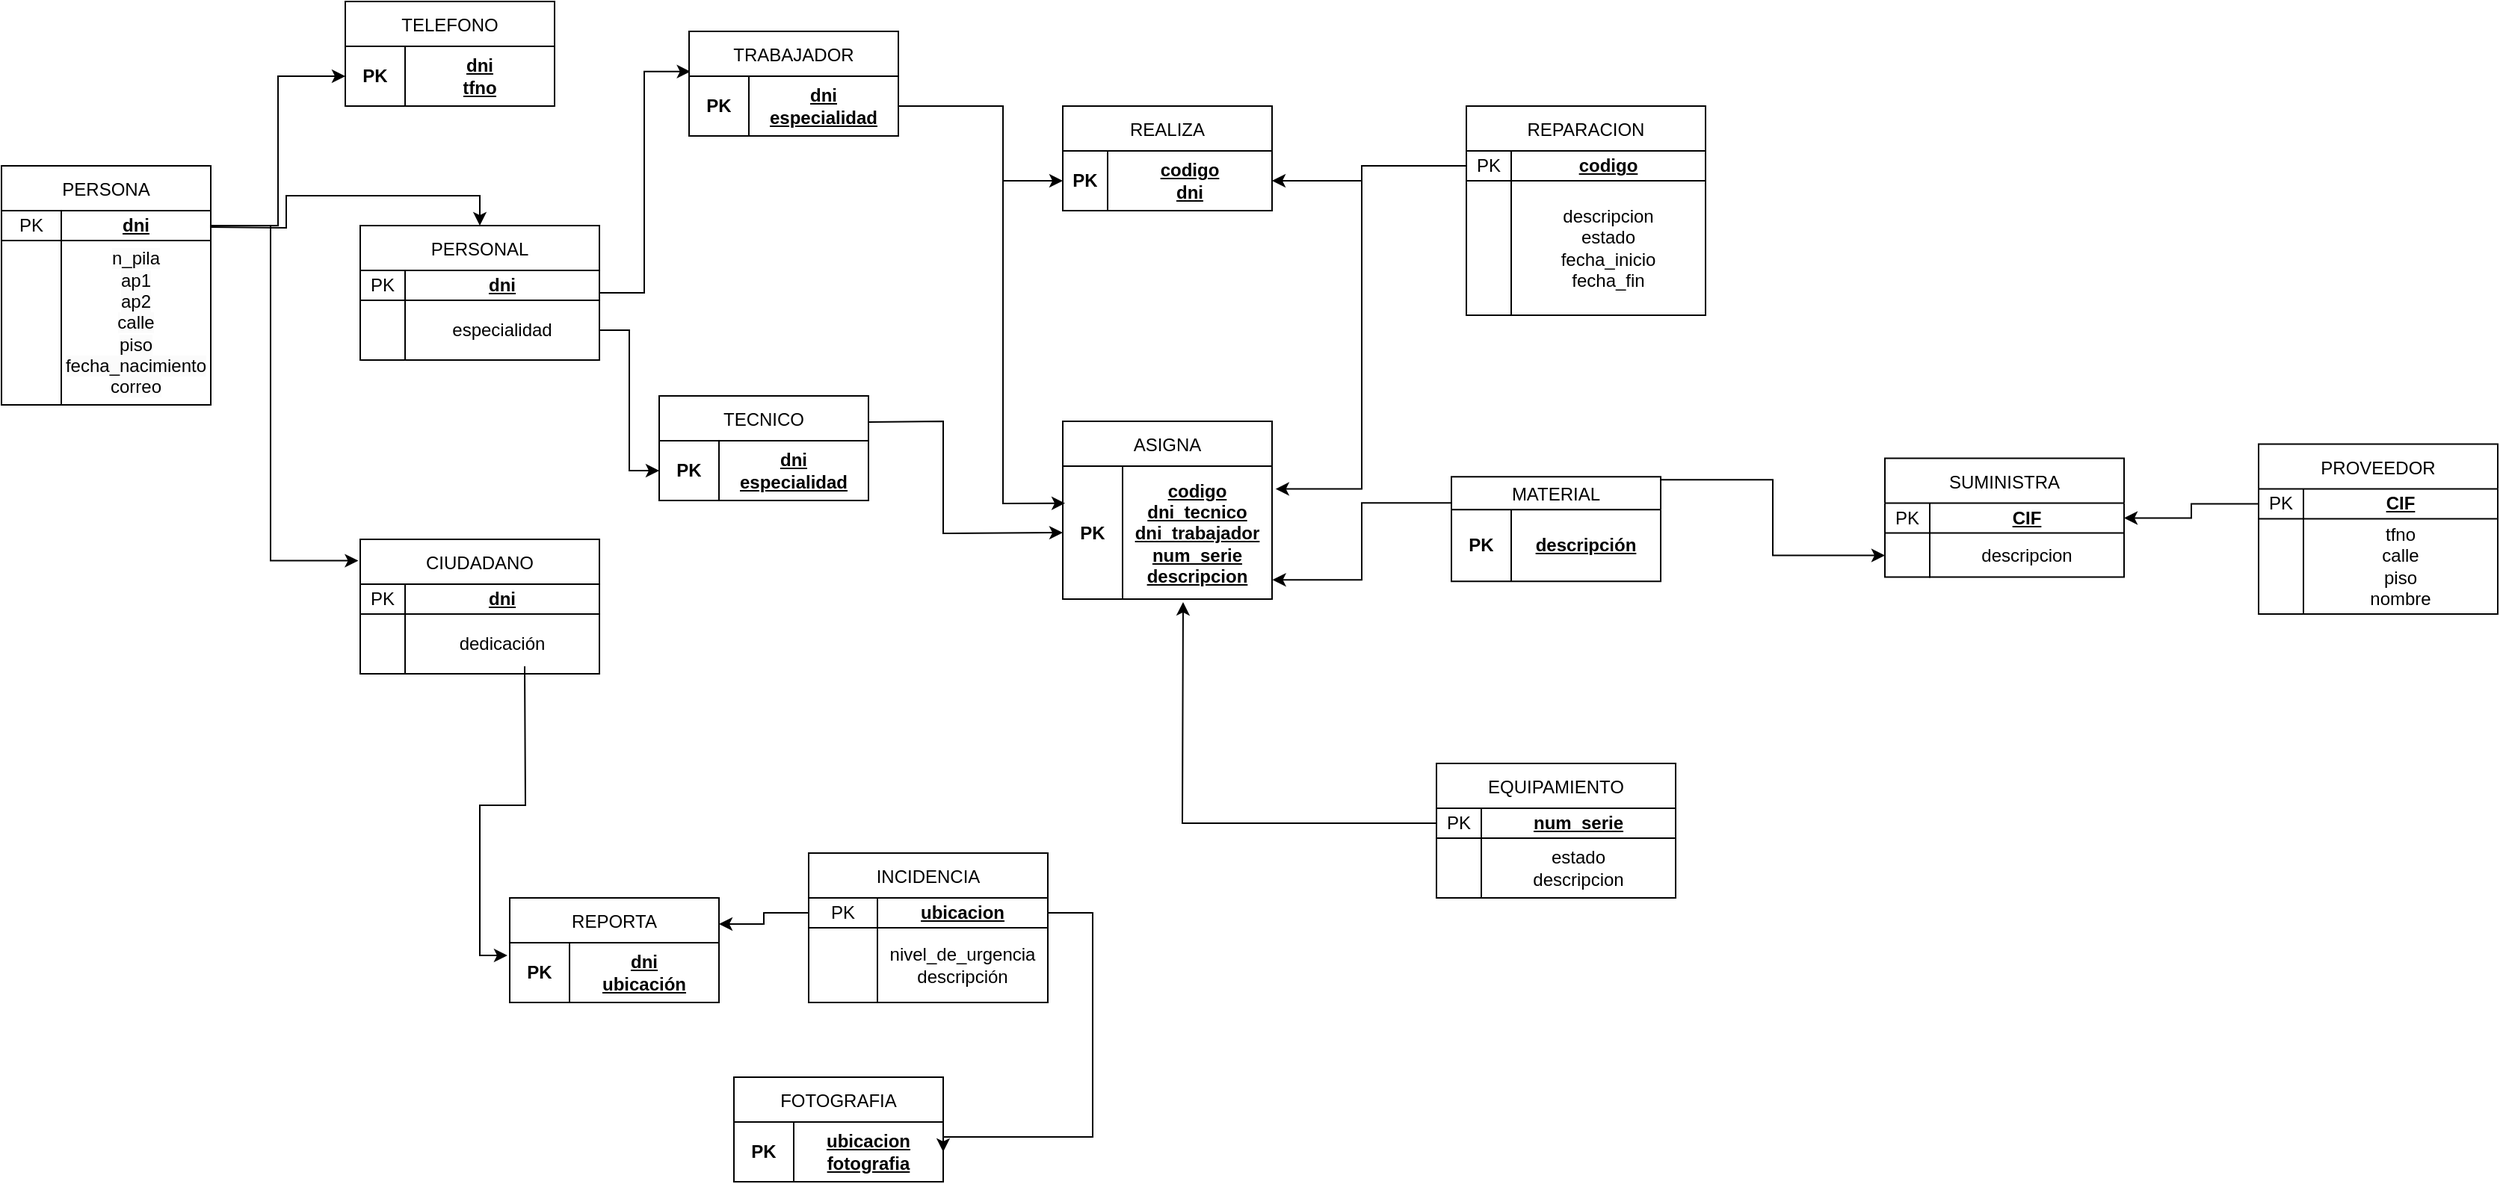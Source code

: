 <mxfile version="20.7.4" type="device"><diagram name="Page-1" id="b520641d-4fe3-3701-9064-5fc419738815"><mxGraphModel dx="1499" dy="701" grid="1" gridSize="10" guides="1" tooltips="1" connect="1" arrows="1" fold="1" page="1" pageScale="1" pageWidth="1100" pageHeight="850" background="none" math="0" shadow="0"><root><mxCell id="0"/><mxCell id="1" parent="0"/><mxCell id="hDxQeTzYJeS6BZHgj2Hp-27" value="PERSONA" style="shape=table;startSize=30;container=1;collapsible=0;childLayout=tableLayout;align=center;" parent="1" vertex="1"><mxGeometry x="170" y="120" width="140" height="160" as="geometry"/></mxCell><mxCell id="hDxQeTzYJeS6BZHgj2Hp-28" value="" style="shape=tableRow;horizontal=0;startSize=0;swimlaneHead=0;swimlaneBody=0;top=0;left=0;bottom=0;right=0;collapsible=0;dropTarget=0;fillColor=none;points=[[0,0.5],[1,0.5]];portConstraint=eastwest;align=right;" parent="hDxQeTzYJeS6BZHgj2Hp-27" vertex="1"><mxGeometry y="30" width="140" height="20" as="geometry"/></mxCell><mxCell id="hDxQeTzYJeS6BZHgj2Hp-30" value="PK" style="shape=partialRectangle;html=1;whiteSpace=wrap;connectable=0;overflow=hidden;fillColor=none;top=0;left=0;bottom=0;right=0;pointerEvents=1;align=center;" parent="hDxQeTzYJeS6BZHgj2Hp-28" vertex="1"><mxGeometry width="40" height="20" as="geometry"><mxRectangle width="40" height="20" as="alternateBounds"/></mxGeometry></mxCell><mxCell id="hDxQeTzYJeS6BZHgj2Hp-29" value="&lt;u style=&quot;&quot;&gt;&lt;b&gt;dni&lt;/b&gt;&lt;/u&gt;" style="shape=partialRectangle;html=1;whiteSpace=wrap;connectable=0;overflow=hidden;fillColor=none;top=0;left=0;bottom=0;right=0;pointerEvents=1;align=center;" parent="hDxQeTzYJeS6BZHgj2Hp-28" vertex="1"><mxGeometry x="40" width="100" height="20" as="geometry"><mxRectangle width="100" height="20" as="alternateBounds"/></mxGeometry></mxCell><mxCell id="hDxQeTzYJeS6BZHgj2Hp-31" style="shape=tableRow;horizontal=0;startSize=0;swimlaneHead=0;swimlaneBody=0;top=0;left=0;bottom=0;right=0;collapsible=0;dropTarget=0;fillColor=none;points=[[0,0.5],[1,0.5]];portConstraint=eastwest;align=right;" parent="hDxQeTzYJeS6BZHgj2Hp-27" vertex="1"><mxGeometry y="50" width="140" height="110" as="geometry"/></mxCell><mxCell id="hDxQeTzYJeS6BZHgj2Hp-32" style="shape=partialRectangle;html=1;whiteSpace=wrap;connectable=0;overflow=hidden;fillColor=none;top=0;left=0;bottom=0;right=0;pointerEvents=1;align=right;" parent="hDxQeTzYJeS6BZHgj2Hp-31" vertex="1"><mxGeometry width="40" height="110" as="geometry"><mxRectangle width="40" height="110" as="alternateBounds"/></mxGeometry></mxCell><mxCell id="hDxQeTzYJeS6BZHgj2Hp-33" value="&lt;span style=&quot;color: rgb(0, 0, 0); font-family: Helvetica; font-size: 12px; font-style: normal; font-variant-ligatures: normal; font-variant-caps: normal; font-weight: 400; letter-spacing: normal; orphans: 2; text-indent: 0px; text-transform: none; widows: 2; word-spacing: 0px; -webkit-text-stroke-width: 0px; background-color: rgb(251, 251, 251); text-decoration-thickness: initial; text-decoration-style: initial; text-decoration-color: initial; float: none; display: inline !important;&quot;&gt;n_pila&lt;/span&gt;&lt;br style=&quot;border-color: var(--border-color); color: rgb(0, 0, 0); font-family: Helvetica; font-size: 12px; font-style: normal; font-variant-ligatures: normal; font-variant-caps: normal; font-weight: 400; letter-spacing: normal; orphans: 2; text-indent: 0px; text-transform: none; widows: 2; word-spacing: 0px; -webkit-text-stroke-width: 0px; background-color: rgb(251, 251, 251); text-decoration-thickness: initial; text-decoration-style: initial; text-decoration-color: initial;&quot;&gt;&lt;span style=&quot;color: rgb(0, 0, 0); font-family: Helvetica; font-size: 12px; font-style: normal; font-variant-ligatures: normal; font-variant-caps: normal; font-weight: 400; letter-spacing: normal; orphans: 2; text-indent: 0px; text-transform: none; widows: 2; word-spacing: 0px; -webkit-text-stroke-width: 0px; background-color: rgb(251, 251, 251); text-decoration-thickness: initial; text-decoration-style: initial; text-decoration-color: initial; float: none; display: inline !important;&quot;&gt;ap1&lt;/span&gt;&lt;br style=&quot;border-color: var(--border-color); color: rgb(0, 0, 0); font-family: Helvetica; font-size: 12px; font-style: normal; font-variant-ligatures: normal; font-variant-caps: normal; font-weight: 400; letter-spacing: normal; orphans: 2; text-indent: 0px; text-transform: none; widows: 2; word-spacing: 0px; -webkit-text-stroke-width: 0px; background-color: rgb(251, 251, 251); text-decoration-thickness: initial; text-decoration-style: initial; text-decoration-color: initial;&quot;&gt;&lt;span style=&quot;color: rgb(0, 0, 0); font-family: Helvetica; font-size: 12px; font-style: normal; font-variant-ligatures: normal; font-variant-caps: normal; font-weight: 400; letter-spacing: normal; orphans: 2; text-indent: 0px; text-transform: none; widows: 2; word-spacing: 0px; -webkit-text-stroke-width: 0px; background-color: rgb(251, 251, 251); text-decoration-thickness: initial; text-decoration-style: initial; text-decoration-color: initial; float: none; display: inline !important;&quot;&gt;ap2&lt;/span&gt;&lt;br style=&quot;border-color: var(--border-color); color: rgb(0, 0, 0); font-family: Helvetica; font-size: 12px; font-style: normal; font-variant-ligatures: normal; font-variant-caps: normal; font-weight: 400; letter-spacing: normal; orphans: 2; text-indent: 0px; text-transform: none; widows: 2; word-spacing: 0px; -webkit-text-stroke-width: 0px; background-color: rgb(251, 251, 251); text-decoration-thickness: initial; text-decoration-style: initial; text-decoration-color: initial;&quot;&gt;&lt;span style=&quot;color: rgb(0, 0, 0); font-family: Helvetica; font-size: 12px; font-style: normal; font-variant-ligatures: normal; font-variant-caps: normal; font-weight: 400; letter-spacing: normal; orphans: 2; text-indent: 0px; text-transform: none; widows: 2; word-spacing: 0px; -webkit-text-stroke-width: 0px; background-color: rgb(251, 251, 251); text-decoration-thickness: initial; text-decoration-style: initial; text-decoration-color: initial; float: none; display: inline !important;&quot;&gt;calle&lt;/span&gt;&lt;br style=&quot;border-color: var(--border-color); color: rgb(0, 0, 0); font-family: Helvetica; font-size: 12px; font-style: normal; font-variant-ligatures: normal; font-variant-caps: normal; font-weight: 400; letter-spacing: normal; orphans: 2; text-indent: 0px; text-transform: none; widows: 2; word-spacing: 0px; -webkit-text-stroke-width: 0px; background-color: rgb(251, 251, 251); text-decoration-thickness: initial; text-decoration-style: initial; text-decoration-color: initial;&quot;&gt;&lt;span style=&quot;color: rgb(0, 0, 0); font-family: Helvetica; font-size: 12px; font-style: normal; font-variant-ligatures: normal; font-variant-caps: normal; font-weight: 400; letter-spacing: normal; orphans: 2; text-indent: 0px; text-transform: none; widows: 2; word-spacing: 0px; -webkit-text-stroke-width: 0px; background-color: rgb(251, 251, 251); text-decoration-thickness: initial; text-decoration-style: initial; text-decoration-color: initial; float: none; display: inline !important;&quot;&gt;piso&lt;/span&gt;&lt;br style=&quot;border-color: var(--border-color); color: rgb(0, 0, 0); font-family: Helvetica; font-size: 12px; font-style: normal; font-variant-ligatures: normal; font-variant-caps: normal; font-weight: 400; letter-spacing: normal; orphans: 2; text-indent: 0px; text-transform: none; widows: 2; word-spacing: 0px; -webkit-text-stroke-width: 0px; background-color: rgb(251, 251, 251); text-decoration-thickness: initial; text-decoration-style: initial; text-decoration-color: initial;&quot;&gt;&lt;span style=&quot;color: rgb(0, 0, 0); font-family: Helvetica; font-size: 12px; font-style: normal; font-variant-ligatures: normal; font-variant-caps: normal; font-weight: 400; letter-spacing: normal; orphans: 2; text-indent: 0px; text-transform: none; widows: 2; word-spacing: 0px; -webkit-text-stroke-width: 0px; background-color: rgb(251, 251, 251); text-decoration-thickness: initial; text-decoration-style: initial; text-decoration-color: initial; float: none; display: inline !important;&quot;&gt;fecha_nacimiento&lt;/span&gt;&lt;br style=&quot;border-color: var(--border-color); color: rgb(0, 0, 0); font-family: Helvetica; font-size: 12px; font-style: normal; font-variant-ligatures: normal; font-variant-caps: normal; font-weight: 400; letter-spacing: normal; orphans: 2; text-indent: 0px; text-transform: none; widows: 2; word-spacing: 0px; -webkit-text-stroke-width: 0px; background-color: rgb(251, 251, 251); text-decoration-thickness: initial; text-decoration-style: initial; text-decoration-color: initial;&quot;&gt;&lt;span style=&quot;color: rgb(0, 0, 0); font-family: Helvetica; font-size: 12px; font-style: normal; font-variant-ligatures: normal; font-variant-caps: normal; font-weight: 400; letter-spacing: normal; orphans: 2; text-indent: 0px; text-transform: none; widows: 2; word-spacing: 0px; -webkit-text-stroke-width: 0px; background-color: rgb(251, 251, 251); text-decoration-thickness: initial; text-decoration-style: initial; text-decoration-color: initial; float: none; display: inline !important;&quot;&gt;correo&lt;/span&gt;" style="shape=partialRectangle;html=1;whiteSpace=wrap;connectable=0;overflow=hidden;fillColor=none;top=0;left=0;bottom=0;right=0;pointerEvents=1;align=center;" parent="hDxQeTzYJeS6BZHgj2Hp-31" vertex="1"><mxGeometry x="40" width="100" height="110" as="geometry"><mxRectangle width="100" height="110" as="alternateBounds"/></mxGeometry></mxCell><mxCell id="hDxQeTzYJeS6BZHgj2Hp-37" value="TELEFONO" style="shape=table;startSize=30;container=1;collapsible=0;childLayout=tableLayout;align=center;" parent="1" vertex="1"><mxGeometry x="400" y="10" width="140" height="70" as="geometry"/></mxCell><mxCell id="hDxQeTzYJeS6BZHgj2Hp-38" value="" style="shape=tableRow;horizontal=0;startSize=0;swimlaneHead=0;swimlaneBody=0;top=0;left=0;bottom=0;right=0;collapsible=0;dropTarget=0;fillColor=none;points=[[0,0.5],[1,0.5]];portConstraint=eastwest;align=right;" parent="hDxQeTzYJeS6BZHgj2Hp-37" vertex="1"><mxGeometry y="30" width="140" height="40" as="geometry"/></mxCell><mxCell id="hDxQeTzYJeS6BZHgj2Hp-39" value="PK" style="shape=partialRectangle;html=1;whiteSpace=wrap;connectable=0;overflow=hidden;fillColor=none;top=0;left=0;bottom=0;right=0;pointerEvents=1;align=center;fontStyle=1" parent="hDxQeTzYJeS6BZHgj2Hp-38" vertex="1"><mxGeometry width="40" height="40" as="geometry"><mxRectangle width="40" height="40" as="alternateBounds"/></mxGeometry></mxCell><mxCell id="hDxQeTzYJeS6BZHgj2Hp-40" value="&lt;u style=&quot;&quot;&gt;dni&lt;br&gt;tfno&lt;/u&gt;" style="shape=partialRectangle;html=1;whiteSpace=wrap;connectable=0;overflow=hidden;fillColor=none;top=0;left=0;bottom=0;right=0;pointerEvents=1;align=center;fontStyle=1" parent="hDxQeTzYJeS6BZHgj2Hp-38" vertex="1"><mxGeometry x="40" width="100" height="40" as="geometry"><mxRectangle width="100" height="40" as="alternateBounds"/></mxGeometry></mxCell><mxCell id="hDxQeTzYJeS6BZHgj2Hp-93" value="FOTOGRAFIA" style="shape=table;startSize=30;container=1;collapsible=0;childLayout=tableLayout;align=center;" parent="1" vertex="1"><mxGeometry x="660" y="730" width="140" height="70" as="geometry"/></mxCell><mxCell id="hDxQeTzYJeS6BZHgj2Hp-94" value="" style="shape=tableRow;horizontal=0;startSize=0;swimlaneHead=0;swimlaneBody=0;top=0;left=0;bottom=0;right=0;collapsible=0;dropTarget=0;fillColor=none;points=[[0,0.5],[1,0.5]];portConstraint=eastwest;align=right;" parent="hDxQeTzYJeS6BZHgj2Hp-93" vertex="1"><mxGeometry y="30" width="140" height="40" as="geometry"/></mxCell><mxCell id="hDxQeTzYJeS6BZHgj2Hp-95" value="PK" style="shape=partialRectangle;html=1;whiteSpace=wrap;connectable=0;overflow=hidden;fillColor=none;top=0;left=0;bottom=0;right=0;pointerEvents=1;align=center;fontStyle=1" parent="hDxQeTzYJeS6BZHgj2Hp-94" vertex="1"><mxGeometry width="40" height="40" as="geometry"><mxRectangle width="40" height="40" as="alternateBounds"/></mxGeometry></mxCell><mxCell id="hDxQeTzYJeS6BZHgj2Hp-96" value="&lt;u&gt;ubicacion&lt;br&gt;fotografia&lt;/u&gt;" style="shape=partialRectangle;html=1;whiteSpace=wrap;connectable=0;overflow=hidden;fillColor=none;top=0;left=0;bottom=0;right=0;pointerEvents=1;align=center;fontStyle=1" parent="hDxQeTzYJeS6BZHgj2Hp-94" vertex="1"><mxGeometry x="40" width="100" height="40" as="geometry"><mxRectangle width="100" height="40" as="alternateBounds"/></mxGeometry></mxCell><mxCell id="hDxQeTzYJeS6BZHgj2Hp-97" value="REALIZA" style="shape=table;startSize=30;container=1;collapsible=0;childLayout=tableLayout;align=center;" parent="1" vertex="1"><mxGeometry x="880" y="80" width="140" height="70" as="geometry"/></mxCell><mxCell id="hDxQeTzYJeS6BZHgj2Hp-98" value="" style="shape=tableRow;horizontal=0;startSize=0;swimlaneHead=0;swimlaneBody=0;top=0;left=0;bottom=0;right=0;collapsible=0;dropTarget=0;fillColor=none;points=[[0,0.5],[1,0.5]];portConstraint=eastwest;align=right;fontStyle=1" parent="hDxQeTzYJeS6BZHgj2Hp-97" vertex="1"><mxGeometry y="30" width="140" height="40" as="geometry"/></mxCell><mxCell id="hDxQeTzYJeS6BZHgj2Hp-99" value="PK" style="shape=partialRectangle;html=1;whiteSpace=wrap;connectable=0;overflow=hidden;fillColor=none;top=0;left=0;bottom=0;right=0;pointerEvents=1;align=center;fontStyle=1" parent="hDxQeTzYJeS6BZHgj2Hp-98" vertex="1"><mxGeometry width="30" height="40" as="geometry"><mxRectangle width="30" height="40" as="alternateBounds"/></mxGeometry></mxCell><mxCell id="hDxQeTzYJeS6BZHgj2Hp-100" value="&lt;u&gt;codigo&lt;br&gt;dni&lt;/u&gt;" style="shape=partialRectangle;html=1;whiteSpace=wrap;connectable=0;overflow=hidden;fillColor=none;top=0;left=0;bottom=0;right=0;pointerEvents=1;align=center;fontStyle=1" parent="hDxQeTzYJeS6BZHgj2Hp-98" vertex="1"><mxGeometry x="30" width="110" height="40" as="geometry"><mxRectangle width="110" height="40" as="alternateBounds"/></mxGeometry></mxCell><mxCell id="hDxQeTzYJeS6BZHgj2Hp-104" value="ASIGNA" style="shape=table;startSize=30;container=1;collapsible=0;childLayout=tableLayout;align=center;" parent="1" vertex="1"><mxGeometry x="880" y="291" width="140" height="119" as="geometry"/></mxCell><mxCell id="hDxQeTzYJeS6BZHgj2Hp-105" value="" style="shape=tableRow;horizontal=0;startSize=0;swimlaneHead=0;swimlaneBody=0;top=0;left=0;bottom=0;right=0;collapsible=0;dropTarget=0;fillColor=none;points=[[0,0.5],[1,0.5]];portConstraint=eastwest;align=right;fontStyle=1" parent="hDxQeTzYJeS6BZHgj2Hp-104" vertex="1"><mxGeometry y="30" width="140" height="89" as="geometry"/></mxCell><mxCell id="hDxQeTzYJeS6BZHgj2Hp-106" value="PK" style="shape=partialRectangle;html=1;whiteSpace=wrap;connectable=0;overflow=hidden;fillColor=none;top=0;left=0;bottom=0;right=0;pointerEvents=1;align=center;fontStyle=1" parent="hDxQeTzYJeS6BZHgj2Hp-105" vertex="1"><mxGeometry width="40" height="89" as="geometry"><mxRectangle width="40" height="89" as="alternateBounds"/></mxGeometry></mxCell><mxCell id="hDxQeTzYJeS6BZHgj2Hp-107" value="&lt;u&gt;codigo&lt;br&gt;dni_tecnico&lt;br&gt;dni_trabajador&lt;br&gt;num_serie&lt;br&gt;descripcion&lt;/u&gt;" style="shape=partialRectangle;html=1;whiteSpace=wrap;connectable=0;overflow=hidden;fillColor=none;top=0;left=0;bottom=0;right=0;pointerEvents=1;align=center;fontStyle=1" parent="hDxQeTzYJeS6BZHgj2Hp-105" vertex="1"><mxGeometry x="40" width="100" height="89" as="geometry"><mxRectangle width="100" height="89" as="alternateBounds"/></mxGeometry></mxCell><mxCell id="hDxQeTzYJeS6BZHgj2Hp-108" value="EQUIPAMIENTO" style="shape=table;startSize=30;container=1;collapsible=0;childLayout=tableLayout;align=center;" parent="1" vertex="1"><mxGeometry x="1130" y="520" width="160" height="90" as="geometry"/></mxCell><mxCell id="hDxQeTzYJeS6BZHgj2Hp-109" value="" style="shape=tableRow;horizontal=0;startSize=0;swimlaneHead=0;swimlaneBody=0;top=0;left=0;bottom=0;right=0;collapsible=0;dropTarget=0;fillColor=none;points=[[0,0.5],[1,0.5]];portConstraint=eastwest;align=right;" parent="hDxQeTzYJeS6BZHgj2Hp-108" vertex="1"><mxGeometry y="30" width="160" height="20" as="geometry"/></mxCell><mxCell id="hDxQeTzYJeS6BZHgj2Hp-110" value="PK" style="shape=partialRectangle;html=1;whiteSpace=wrap;connectable=0;overflow=hidden;fillColor=none;top=0;left=0;bottom=0;right=0;pointerEvents=1;align=center;" parent="hDxQeTzYJeS6BZHgj2Hp-109" vertex="1"><mxGeometry width="30" height="20" as="geometry"><mxRectangle width="30" height="20" as="alternateBounds"/></mxGeometry></mxCell><mxCell id="hDxQeTzYJeS6BZHgj2Hp-111" value="&lt;b&gt;&lt;u&gt;num_serie&lt;/u&gt;&lt;/b&gt;" style="shape=partialRectangle;html=1;whiteSpace=wrap;connectable=0;overflow=hidden;fillColor=none;top=0;left=0;bottom=0;right=0;pointerEvents=1;align=center;" parent="hDxQeTzYJeS6BZHgj2Hp-109" vertex="1"><mxGeometry x="30" width="130" height="20" as="geometry"><mxRectangle width="130" height="20" as="alternateBounds"/></mxGeometry></mxCell><mxCell id="hDxQeTzYJeS6BZHgj2Hp-112" style="shape=tableRow;horizontal=0;startSize=0;swimlaneHead=0;swimlaneBody=0;top=0;left=0;bottom=0;right=0;collapsible=0;dropTarget=0;fillColor=none;points=[[0,0.5],[1,0.5]];portConstraint=eastwest;align=right;" parent="hDxQeTzYJeS6BZHgj2Hp-108" vertex="1"><mxGeometry y="50" width="160" height="40" as="geometry"/></mxCell><mxCell id="hDxQeTzYJeS6BZHgj2Hp-113" style="shape=partialRectangle;html=1;whiteSpace=wrap;connectable=0;overflow=hidden;fillColor=none;top=0;left=0;bottom=0;right=0;pointerEvents=1;align=right;" parent="hDxQeTzYJeS6BZHgj2Hp-112" vertex="1"><mxGeometry width="30" height="40" as="geometry"><mxRectangle width="30" height="40" as="alternateBounds"/></mxGeometry></mxCell><mxCell id="hDxQeTzYJeS6BZHgj2Hp-114" value="estado&lt;br&gt;descripcion" style="shape=partialRectangle;html=1;whiteSpace=wrap;connectable=0;overflow=hidden;fillColor=none;top=0;left=0;bottom=0;right=0;pointerEvents=1;align=center;" parent="hDxQeTzYJeS6BZHgj2Hp-112" vertex="1"><mxGeometry x="30" width="130" height="40" as="geometry"><mxRectangle width="130" height="40" as="alternateBounds"/></mxGeometry></mxCell><mxCell id="hDxQeTzYJeS6BZHgj2Hp-122" value="REPARACION" style="shape=table;startSize=30;container=1;collapsible=0;childLayout=tableLayout;align=center;" parent="1" vertex="1"><mxGeometry x="1150" y="80" width="160" height="140" as="geometry"/></mxCell><mxCell id="hDxQeTzYJeS6BZHgj2Hp-123" value="" style="shape=tableRow;horizontal=0;startSize=0;swimlaneHead=0;swimlaneBody=0;top=0;left=0;bottom=0;right=0;collapsible=0;dropTarget=0;fillColor=none;points=[[0,0.5],[1,0.5]];portConstraint=eastwest;align=right;" parent="hDxQeTzYJeS6BZHgj2Hp-122" vertex="1"><mxGeometry y="30" width="160" height="20" as="geometry"/></mxCell><mxCell id="hDxQeTzYJeS6BZHgj2Hp-124" value="PK" style="shape=partialRectangle;html=1;whiteSpace=wrap;connectable=0;overflow=hidden;fillColor=none;top=0;left=0;bottom=0;right=0;pointerEvents=1;align=center;" parent="hDxQeTzYJeS6BZHgj2Hp-123" vertex="1"><mxGeometry width="30" height="20" as="geometry"><mxRectangle width="30" height="20" as="alternateBounds"/></mxGeometry></mxCell><mxCell id="hDxQeTzYJeS6BZHgj2Hp-125" value="&lt;b&gt;&lt;u&gt;codigo&lt;/u&gt;&lt;/b&gt;" style="shape=partialRectangle;html=1;whiteSpace=wrap;connectable=0;overflow=hidden;fillColor=none;top=0;left=0;bottom=0;right=0;pointerEvents=1;align=center;" parent="hDxQeTzYJeS6BZHgj2Hp-123" vertex="1"><mxGeometry x="30" width="130" height="20" as="geometry"><mxRectangle width="130" height="20" as="alternateBounds"/></mxGeometry></mxCell><mxCell id="hDxQeTzYJeS6BZHgj2Hp-126" style="shape=tableRow;horizontal=0;startSize=0;swimlaneHead=0;swimlaneBody=0;top=0;left=0;bottom=0;right=0;collapsible=0;dropTarget=0;fillColor=none;points=[[0,0.5],[1,0.5]];portConstraint=eastwest;align=right;" parent="hDxQeTzYJeS6BZHgj2Hp-122" vertex="1"><mxGeometry y="50" width="160" height="90" as="geometry"/></mxCell><mxCell id="hDxQeTzYJeS6BZHgj2Hp-127" style="shape=partialRectangle;html=1;whiteSpace=wrap;connectable=0;overflow=hidden;fillColor=none;top=0;left=0;bottom=0;right=0;pointerEvents=1;align=right;" parent="hDxQeTzYJeS6BZHgj2Hp-126" vertex="1"><mxGeometry width="30" height="90" as="geometry"><mxRectangle width="30" height="90" as="alternateBounds"/></mxGeometry></mxCell><mxCell id="hDxQeTzYJeS6BZHgj2Hp-128" value="descripcion&lt;br&gt;estado&lt;br&gt;fecha_inicio&lt;br&gt;fecha_fin&lt;br&gt;" style="shape=partialRectangle;html=1;whiteSpace=wrap;connectable=0;overflow=hidden;fillColor=none;top=0;left=0;bottom=0;right=0;pointerEvents=1;align=center;" parent="hDxQeTzYJeS6BZHgj2Hp-126" vertex="1"><mxGeometry x="30" width="130" height="90" as="geometry"><mxRectangle width="130" height="90" as="alternateBounds"/></mxGeometry></mxCell><mxCell id="hDxQeTzYJeS6BZHgj2Hp-129" value="SUMINISTRA" style="shape=table;startSize=30;container=1;collapsible=0;childLayout=tableLayout;align=center;" parent="1" vertex="1"><mxGeometry x="1430" y="315.75" width="160" height="79.5" as="geometry"/></mxCell><mxCell id="hDxQeTzYJeS6BZHgj2Hp-130" value="" style="shape=tableRow;horizontal=0;startSize=0;swimlaneHead=0;swimlaneBody=0;top=0;left=0;bottom=0;right=0;collapsible=0;dropTarget=0;fillColor=none;points=[[0,0.5],[1,0.5]];portConstraint=eastwest;align=right;" parent="hDxQeTzYJeS6BZHgj2Hp-129" vertex="1"><mxGeometry y="30" width="160" height="20" as="geometry"/></mxCell><mxCell id="hDxQeTzYJeS6BZHgj2Hp-131" value="PK" style="shape=partialRectangle;html=1;whiteSpace=wrap;connectable=0;overflow=hidden;fillColor=none;top=0;left=0;bottom=0;right=0;pointerEvents=1;align=center;" parent="hDxQeTzYJeS6BZHgj2Hp-130" vertex="1"><mxGeometry width="30" height="20" as="geometry"><mxRectangle width="30" height="20" as="alternateBounds"/></mxGeometry></mxCell><mxCell id="hDxQeTzYJeS6BZHgj2Hp-132" value="&lt;b&gt;&lt;u&gt;CIF&lt;/u&gt;&lt;/b&gt;" style="shape=partialRectangle;html=1;whiteSpace=wrap;connectable=0;overflow=hidden;fillColor=none;top=0;left=0;bottom=0;right=0;pointerEvents=1;align=center;" parent="hDxQeTzYJeS6BZHgj2Hp-130" vertex="1"><mxGeometry x="30" width="130" height="20" as="geometry"><mxRectangle width="130" height="20" as="alternateBounds"/></mxGeometry></mxCell><mxCell id="hDxQeTzYJeS6BZHgj2Hp-133" style="shape=tableRow;horizontal=0;startSize=0;swimlaneHead=0;swimlaneBody=0;top=0;left=0;bottom=0;right=0;collapsible=0;dropTarget=0;fillColor=none;points=[[0,0.5],[1,0.5]];portConstraint=eastwest;align=right;" parent="hDxQeTzYJeS6BZHgj2Hp-129" vertex="1"><mxGeometry y="50" width="160" height="30" as="geometry"/></mxCell><mxCell id="hDxQeTzYJeS6BZHgj2Hp-134" style="shape=partialRectangle;html=1;whiteSpace=wrap;connectable=0;overflow=hidden;fillColor=none;top=0;left=0;bottom=0;right=0;pointerEvents=1;align=right;" parent="hDxQeTzYJeS6BZHgj2Hp-133" vertex="1"><mxGeometry width="30" height="30" as="geometry"><mxRectangle width="30" height="30" as="alternateBounds"/></mxGeometry></mxCell><mxCell id="hDxQeTzYJeS6BZHgj2Hp-135" value="descripcion" style="shape=partialRectangle;html=1;whiteSpace=wrap;connectable=0;overflow=hidden;fillColor=none;top=0;left=0;bottom=0;right=0;pointerEvents=1;align=center;" parent="hDxQeTzYJeS6BZHgj2Hp-133" vertex="1"><mxGeometry x="30" width="130" height="30" as="geometry"><mxRectangle width="130" height="30" as="alternateBounds"/></mxGeometry></mxCell><mxCell id="hDxQeTzYJeS6BZHgj2Hp-136" value="PROVEEDOR" style="shape=table;startSize=30;container=1;collapsible=0;childLayout=tableLayout;align=center;" parent="1" vertex="1"><mxGeometry x="1680" y="306.25" width="160" height="113.75" as="geometry"/></mxCell><mxCell id="hDxQeTzYJeS6BZHgj2Hp-137" value="" style="shape=tableRow;horizontal=0;startSize=0;swimlaneHead=0;swimlaneBody=0;top=0;left=0;bottom=0;right=0;collapsible=0;dropTarget=0;fillColor=none;points=[[0,0.5],[1,0.5]];portConstraint=eastwest;align=right;" parent="hDxQeTzYJeS6BZHgj2Hp-136" vertex="1"><mxGeometry y="30" width="160" height="20" as="geometry"/></mxCell><mxCell id="hDxQeTzYJeS6BZHgj2Hp-138" value="PK" style="shape=partialRectangle;html=1;whiteSpace=wrap;connectable=0;overflow=hidden;fillColor=none;top=0;left=0;bottom=0;right=0;pointerEvents=1;align=center;" parent="hDxQeTzYJeS6BZHgj2Hp-137" vertex="1"><mxGeometry width="30" height="20" as="geometry"><mxRectangle width="30" height="20" as="alternateBounds"/></mxGeometry></mxCell><mxCell id="hDxQeTzYJeS6BZHgj2Hp-139" value="&lt;b&gt;&lt;u&gt;CIF&lt;/u&gt;&lt;/b&gt;" style="shape=partialRectangle;html=1;whiteSpace=wrap;connectable=0;overflow=hidden;fillColor=none;top=0;left=0;bottom=0;right=0;pointerEvents=1;align=center;" parent="hDxQeTzYJeS6BZHgj2Hp-137" vertex="1"><mxGeometry x="30" width="130" height="20" as="geometry"><mxRectangle width="130" height="20" as="alternateBounds"/></mxGeometry></mxCell><mxCell id="hDxQeTzYJeS6BZHgj2Hp-140" style="shape=tableRow;horizontal=0;startSize=0;swimlaneHead=0;swimlaneBody=0;top=0;left=0;bottom=0;right=0;collapsible=0;dropTarget=0;fillColor=none;points=[[0,0.5],[1,0.5]];portConstraint=eastwest;align=right;" parent="hDxQeTzYJeS6BZHgj2Hp-136" vertex="1"><mxGeometry y="50" width="160" height="64" as="geometry"/></mxCell><mxCell id="hDxQeTzYJeS6BZHgj2Hp-141" style="shape=partialRectangle;html=1;whiteSpace=wrap;connectable=0;overflow=hidden;fillColor=none;top=0;left=0;bottom=0;right=0;pointerEvents=1;align=right;" parent="hDxQeTzYJeS6BZHgj2Hp-140" vertex="1"><mxGeometry width="30" height="64" as="geometry"><mxRectangle width="30" height="64" as="alternateBounds"/></mxGeometry></mxCell><mxCell id="hDxQeTzYJeS6BZHgj2Hp-142" value="tfno&lt;br&gt;calle&lt;br&gt;piso&lt;br&gt;nombre" style="shape=partialRectangle;html=1;whiteSpace=wrap;connectable=0;overflow=hidden;fillColor=none;top=0;left=0;bottom=0;right=0;pointerEvents=1;align=center;" parent="hDxQeTzYJeS6BZHgj2Hp-140" vertex="1"><mxGeometry x="30" width="130" height="64" as="geometry"><mxRectangle width="130" height="64" as="alternateBounds"/></mxGeometry></mxCell><mxCell id="hDxQeTzYJeS6BZHgj2Hp-143" value="" style="endArrow=classic;html=1;rounded=0;entryX=0;entryY=0.5;entryDx=0;entryDy=0;exitX=1;exitY=0.5;exitDx=0;exitDy=0;" parent="1" source="MqZM8KkLO2TKFAZd4D5S-17" target="hDxQeTzYJeS6BZHgj2Hp-98" edge="1"><mxGeometry width="50" height="50" relative="1" as="geometry"><mxPoint x="770" y="80" as="sourcePoint"/><mxPoint x="820" y="30" as="targetPoint"/><Array as="points"><mxPoint x="840" y="80"/><mxPoint x="840" y="130"/></Array></mxGeometry></mxCell><mxCell id="hDxQeTzYJeS6BZHgj2Hp-146" value="" style="endArrow=classic;html=1;rounded=0;entryX=0;entryY=0.5;entryDx=0;entryDy=0;exitX=1;exitY=0.25;exitDx=0;exitDy=0;" parent="1" source="MqZM8KkLO2TKFAZd4D5S-20" target="hDxQeTzYJeS6BZHgj2Hp-105" edge="1"><mxGeometry width="50" height="50" relative="1" as="geometry"><mxPoint x="770" y="291" as="sourcePoint"/><mxPoint x="880" y="341" as="targetPoint"/><Array as="points"><mxPoint x="800" y="291"/><mxPoint x="800" y="366"/></Array></mxGeometry></mxCell><mxCell id="hDxQeTzYJeS6BZHgj2Hp-148" value="" style="endArrow=classic;html=1;rounded=0;entryX=0.575;entryY=1.022;entryDx=0;entryDy=0;exitX=0;exitY=0.5;exitDx=0;exitDy=0;entryPerimeter=0;" parent="1" source="hDxQeTzYJeS6BZHgj2Hp-109" target="hDxQeTzYJeS6BZHgj2Hp-105" edge="1"><mxGeometry width="50" height="50" relative="1" as="geometry"><mxPoint x="960" y="560" as="sourcePoint"/><mxPoint x="1070" y="610" as="targetPoint"/><Array as="points"><mxPoint x="1030" y="560"/><mxPoint x="960" y="560"/></Array></mxGeometry></mxCell><mxCell id="hDxQeTzYJeS6BZHgj2Hp-149" value="" style="endArrow=classic;html=1;rounded=0;entryX=0.011;entryY=0.279;entryDx=0;entryDy=0;entryPerimeter=0;" parent="1" target="hDxQeTzYJeS6BZHgj2Hp-105" edge="1"><mxGeometry width="50" height="50" relative="1" as="geometry"><mxPoint x="840" y="130" as="sourcePoint"/><mxPoint x="840" y="380" as="targetPoint"/><Array as="points"><mxPoint x="840" y="346"/></Array></mxGeometry></mxCell><mxCell id="hDxQeTzYJeS6BZHgj2Hp-150" style="edgeStyle=orthogonalEdgeStyle;rounded=0;orthogonalLoop=1;jettySize=auto;html=1;entryX=1.002;entryY=0.855;entryDx=0;entryDy=0;entryPerimeter=0;exitX=0;exitY=0.25;exitDx=0;exitDy=0;" parent="1" source="MqZM8KkLO2TKFAZd4D5S-24" target="hDxQeTzYJeS6BZHgj2Hp-105" edge="1"><mxGeometry relative="1" as="geometry"><mxPoint x="1130" y="350.471" as="sourcePoint"/></mxGeometry></mxCell><mxCell id="hDxQeTzYJeS6BZHgj2Hp-151" style="edgeStyle=orthogonalEdgeStyle;rounded=0;orthogonalLoop=1;jettySize=auto;html=1;entryX=0;entryY=0.5;entryDx=0;entryDy=0;exitX=0.952;exitY=-0.022;exitDx=0;exitDy=0;exitPerimeter=0;" parent="1" source="MqZM8KkLO2TKFAZd4D5S-25" target="hDxQeTzYJeS6BZHgj2Hp-133" edge="1"><mxGeometry relative="1" as="geometry"><mxPoint x="1290" y="350.471" as="sourcePoint"/></mxGeometry></mxCell><mxCell id="hDxQeTzYJeS6BZHgj2Hp-152" style="edgeStyle=orthogonalEdgeStyle;rounded=0;orthogonalLoop=1;jettySize=auto;html=1;entryX=1;entryY=0.5;entryDx=0;entryDy=0;exitX=0;exitY=0.5;exitDx=0;exitDy=0;" parent="1" source="hDxQeTzYJeS6BZHgj2Hp-137" target="hDxQeTzYJeS6BZHgj2Hp-130" edge="1"><mxGeometry relative="1" as="geometry"><Array as="points"><mxPoint x="1635" y="346"/><mxPoint x="1635" y="356"/></Array></mxGeometry></mxCell><mxCell id="hDxQeTzYJeS6BZHgj2Hp-156" style="edgeStyle=orthogonalEdgeStyle;rounded=0;orthogonalLoop=1;jettySize=auto;html=1;entryX=1;entryY=0.5;entryDx=0;entryDy=0;exitX=0;exitY=0.5;exitDx=0;exitDy=0;" parent="1" source="hDxQeTzYJeS6BZHgj2Hp-123" target="hDxQeTzYJeS6BZHgj2Hp-98" edge="1"><mxGeometry relative="1" as="geometry"><Array as="points"><mxPoint x="1080" y="120"/><mxPoint x="1080" y="130"/></Array></mxGeometry></mxCell><mxCell id="hDxQeTzYJeS6BZHgj2Hp-157" style="edgeStyle=orthogonalEdgeStyle;rounded=0;orthogonalLoop=1;jettySize=auto;html=1;entryX=1.017;entryY=0.172;entryDx=0;entryDy=0;entryPerimeter=0;" parent="1" target="hDxQeTzYJeS6BZHgj2Hp-105" edge="1"><mxGeometry relative="1" as="geometry"><mxPoint x="1150" y="120" as="sourcePoint"/><Array as="points"><mxPoint x="1080" y="120"/><mxPoint x="1080" y="336"/></Array></mxGeometry></mxCell><mxCell id="hDxQeTzYJeS6BZHgj2Hp-158" style="edgeStyle=orthogonalEdgeStyle;rounded=0;orthogonalLoop=1;jettySize=auto;html=1;entryX=0;entryY=0.5;entryDx=0;entryDy=0;exitX=1;exitY=0.5;exitDx=0;exitDy=0;" parent="1" source="hDxQeTzYJeS6BZHgj2Hp-28" target="hDxQeTzYJeS6BZHgj2Hp-38" edge="1"><mxGeometry relative="1" as="geometry"/></mxCell><mxCell id="hDxQeTzYJeS6BZHgj2Hp-159" style="edgeStyle=orthogonalEdgeStyle;rounded=0;orthogonalLoop=1;jettySize=auto;html=1;entryX=0.5;entryY=0;entryDx=0;entryDy=0;" parent="1" target="MqZM8KkLO2TKFAZd4D5S-2" edge="1"><mxGeometry relative="1" as="geometry"><mxPoint x="310" y="161" as="sourcePoint"/><mxPoint x="400" y="165.5" as="targetPoint"/></mxGeometry></mxCell><mxCell id="hDxQeTzYJeS6BZHgj2Hp-160" style="edgeStyle=orthogonalEdgeStyle;rounded=0;orthogonalLoop=1;jettySize=auto;html=1;entryX=-0.008;entryY=0.159;entryDx=0;entryDy=0;entryPerimeter=0;" parent="1" target="MqZM8KkLO2TKFAZd4D5S-9" edge="1"><mxGeometry relative="1" as="geometry"><mxPoint x="310" y="160" as="sourcePoint"/><Array as="points"><mxPoint x="350" y="160"/><mxPoint x="350" y="384"/></Array><mxPoint x="380" y="390" as="targetPoint"/></mxGeometry></mxCell><mxCell id="hDxQeTzYJeS6BZHgj2Hp-161" style="edgeStyle=orthogonalEdgeStyle;rounded=0;orthogonalLoop=1;jettySize=auto;html=1;entryX=-0.011;entryY=0.213;entryDx=0;entryDy=0;entryPerimeter=0;" parent="1" target="MqZM8KkLO2TKFAZd4D5S-29" edge="1"><mxGeometry relative="1" as="geometry"><mxPoint x="520" y="454.941" as="sourcePoint"/><mxPoint x="490" y="645.0" as="targetPoint"/></mxGeometry></mxCell><mxCell id="hDxQeTzYJeS6BZHgj2Hp-163" style="edgeStyle=orthogonalEdgeStyle;rounded=0;orthogonalLoop=1;jettySize=auto;html=1;entryX=1;entryY=0.25;entryDx=0;entryDy=0;exitX=0;exitY=0.5;exitDx=0;exitDy=0;" parent="1" source="hDxQeTzYJeS6BZHgj2Hp-87" target="MqZM8KkLO2TKFAZd4D5S-28" edge="1"><mxGeometry relative="1" as="geometry"><mxPoint x="630" y="620.0" as="targetPoint"/></mxGeometry></mxCell><mxCell id="hDxQeTzYJeS6BZHgj2Hp-86" value="INCIDENCIA" style="shape=table;startSize=30;container=1;collapsible=0;childLayout=tableLayout;align=center;" parent="1" vertex="1"><mxGeometry x="710" y="580" width="160" height="100.0" as="geometry"/></mxCell><mxCell id="hDxQeTzYJeS6BZHgj2Hp-87" value="" style="shape=tableRow;horizontal=0;startSize=0;swimlaneHead=0;swimlaneBody=0;top=0;left=0;bottom=0;right=0;collapsible=0;dropTarget=0;fillColor=none;points=[[0,0.5],[1,0.5]];portConstraint=eastwest;align=right;" parent="hDxQeTzYJeS6BZHgj2Hp-86" vertex="1"><mxGeometry y="30" width="160" height="20" as="geometry"/></mxCell><mxCell id="hDxQeTzYJeS6BZHgj2Hp-88" value="PK" style="shape=partialRectangle;html=1;whiteSpace=wrap;connectable=0;overflow=hidden;fillColor=none;top=0;left=0;bottom=0;right=0;pointerEvents=1;align=center;" parent="hDxQeTzYJeS6BZHgj2Hp-87" vertex="1"><mxGeometry width="46" height="20" as="geometry"><mxRectangle width="46" height="20" as="alternateBounds"/></mxGeometry></mxCell><mxCell id="hDxQeTzYJeS6BZHgj2Hp-89" value="&lt;b&gt;&lt;u&gt;ubicacion&lt;/u&gt;&lt;/b&gt;" style="shape=partialRectangle;html=1;whiteSpace=wrap;connectable=0;overflow=hidden;fillColor=none;top=0;left=0;bottom=0;right=0;pointerEvents=1;align=center;" parent="hDxQeTzYJeS6BZHgj2Hp-87" vertex="1"><mxGeometry x="46" width="114" height="20" as="geometry"><mxRectangle width="114" height="20" as="alternateBounds"/></mxGeometry></mxCell><mxCell id="hDxQeTzYJeS6BZHgj2Hp-90" style="shape=tableRow;horizontal=0;startSize=0;swimlaneHead=0;swimlaneBody=0;top=0;left=0;bottom=0;right=0;collapsible=0;dropTarget=0;fillColor=none;points=[[0,0.5],[1,0.5]];portConstraint=eastwest;align=right;" parent="hDxQeTzYJeS6BZHgj2Hp-86" vertex="1"><mxGeometry y="50" width="160" height="50" as="geometry"/></mxCell><mxCell id="hDxQeTzYJeS6BZHgj2Hp-91" style="shape=partialRectangle;html=1;whiteSpace=wrap;connectable=0;overflow=hidden;fillColor=none;top=0;left=0;bottom=0;right=0;pointerEvents=1;align=right;" parent="hDxQeTzYJeS6BZHgj2Hp-90" vertex="1"><mxGeometry width="46" height="50" as="geometry"><mxRectangle width="46" height="50" as="alternateBounds"/></mxGeometry></mxCell><mxCell id="hDxQeTzYJeS6BZHgj2Hp-92" value="nivel_de_urgencia&lt;br&gt;descripción" style="shape=partialRectangle;html=1;whiteSpace=wrap;connectable=0;overflow=hidden;fillColor=none;top=0;left=0;bottom=0;right=0;pointerEvents=1;align=center;" parent="hDxQeTzYJeS6BZHgj2Hp-90" vertex="1"><mxGeometry x="46" width="114" height="50" as="geometry"><mxRectangle width="114" height="50" as="alternateBounds"/></mxGeometry></mxCell><mxCell id="hDxQeTzYJeS6BZHgj2Hp-164" style="edgeStyle=orthogonalEdgeStyle;rounded=0;orthogonalLoop=1;jettySize=auto;html=1;entryX=1;entryY=0.5;entryDx=0;entryDy=0;" parent="1" source="hDxQeTzYJeS6BZHgj2Hp-87" target="hDxQeTzYJeS6BZHgj2Hp-94" edge="1"><mxGeometry relative="1" as="geometry"><mxPoint x="890" y="760" as="targetPoint"/><Array as="points"><mxPoint x="900" y="620"/><mxPoint x="900" y="770"/></Array></mxGeometry></mxCell><mxCell id="eTC9dXwF9R9SgmbNzT5x-2" style="edgeStyle=orthogonalEdgeStyle;rounded=0;orthogonalLoop=1;jettySize=auto;html=1;entryX=0.006;entryY=0.384;entryDx=0;entryDy=0;entryPerimeter=0;" edge="1" parent="1" source="MqZM8KkLO2TKFAZd4D5S-2" target="MqZM8KkLO2TKFAZd4D5S-16"><mxGeometry relative="1" as="geometry"/></mxCell><mxCell id="MqZM8KkLO2TKFAZd4D5S-2" value="PERSONAL" style="shape=table;startSize=30;container=1;collapsible=0;childLayout=tableLayout;align=center;" parent="1" vertex="1"><mxGeometry x="410" y="160" width="160" height="90" as="geometry"/></mxCell><mxCell id="MqZM8KkLO2TKFAZd4D5S-3" value="" style="shape=tableRow;horizontal=0;startSize=0;swimlaneHead=0;swimlaneBody=0;top=0;left=0;bottom=0;right=0;collapsible=0;dropTarget=0;fillColor=none;points=[[0,0.5],[1,0.5]];portConstraint=eastwest;align=right;" parent="MqZM8KkLO2TKFAZd4D5S-2" vertex="1"><mxGeometry y="30" width="160" height="20" as="geometry"/></mxCell><mxCell id="MqZM8KkLO2TKFAZd4D5S-4" value="PK" style="shape=partialRectangle;html=1;whiteSpace=wrap;connectable=0;overflow=hidden;fillColor=none;top=0;left=0;bottom=0;right=0;pointerEvents=1;align=center;" parent="MqZM8KkLO2TKFAZd4D5S-3" vertex="1"><mxGeometry width="30" height="20" as="geometry"><mxRectangle width="30" height="20" as="alternateBounds"/></mxGeometry></mxCell><mxCell id="MqZM8KkLO2TKFAZd4D5S-5" value="&lt;b&gt;&lt;u&gt;dni&lt;/u&gt;&lt;/b&gt;" style="shape=partialRectangle;html=1;whiteSpace=wrap;connectable=0;overflow=hidden;fillColor=none;top=0;left=0;bottom=0;right=0;pointerEvents=1;align=center;" parent="MqZM8KkLO2TKFAZd4D5S-3" vertex="1"><mxGeometry x="30" width="130" height="20" as="geometry"><mxRectangle width="130" height="20" as="alternateBounds"/></mxGeometry></mxCell><mxCell id="MqZM8KkLO2TKFAZd4D5S-6" style="shape=tableRow;horizontal=0;startSize=0;swimlaneHead=0;swimlaneBody=0;top=0;left=0;bottom=0;right=0;collapsible=0;dropTarget=0;fillColor=none;points=[[0,0.5],[1,0.5]];portConstraint=eastwest;align=right;" parent="MqZM8KkLO2TKFAZd4D5S-2" vertex="1"><mxGeometry y="50" width="160" height="40" as="geometry"/></mxCell><mxCell id="MqZM8KkLO2TKFAZd4D5S-7" style="shape=partialRectangle;html=1;whiteSpace=wrap;connectable=0;overflow=hidden;fillColor=none;top=0;left=0;bottom=0;right=0;pointerEvents=1;align=right;" parent="MqZM8KkLO2TKFAZd4D5S-6" vertex="1"><mxGeometry width="30" height="40" as="geometry"><mxRectangle width="30" height="40" as="alternateBounds"/></mxGeometry></mxCell><mxCell id="MqZM8KkLO2TKFAZd4D5S-8" value="especialidad" style="shape=partialRectangle;html=1;whiteSpace=wrap;connectable=0;overflow=hidden;fillColor=none;top=0;left=0;bottom=0;right=0;pointerEvents=1;align=center;" parent="MqZM8KkLO2TKFAZd4D5S-6" vertex="1"><mxGeometry x="30" width="130" height="40" as="geometry"><mxRectangle width="130" height="40" as="alternateBounds"/></mxGeometry></mxCell><mxCell id="MqZM8KkLO2TKFAZd4D5S-9" value="CIUDADANO" style="shape=table;startSize=30;container=1;collapsible=0;childLayout=tableLayout;align=center;" parent="1" vertex="1"><mxGeometry x="410" y="370" width="160" height="90" as="geometry"/></mxCell><mxCell id="MqZM8KkLO2TKFAZd4D5S-10" value="" style="shape=tableRow;horizontal=0;startSize=0;swimlaneHead=0;swimlaneBody=0;top=0;left=0;bottom=0;right=0;collapsible=0;dropTarget=0;fillColor=none;points=[[0,0.5],[1,0.5]];portConstraint=eastwest;align=right;" parent="MqZM8KkLO2TKFAZd4D5S-9" vertex="1"><mxGeometry y="30" width="160" height="20" as="geometry"/></mxCell><mxCell id="MqZM8KkLO2TKFAZd4D5S-11" value="PK" style="shape=partialRectangle;html=1;whiteSpace=wrap;connectable=0;overflow=hidden;fillColor=none;top=0;left=0;bottom=0;right=0;pointerEvents=1;align=center;" parent="MqZM8KkLO2TKFAZd4D5S-10" vertex="1"><mxGeometry width="30" height="20" as="geometry"><mxRectangle width="30" height="20" as="alternateBounds"/></mxGeometry></mxCell><mxCell id="MqZM8KkLO2TKFAZd4D5S-12" value="&lt;b&gt;&lt;u&gt;dni&lt;/u&gt;&lt;/b&gt;" style="shape=partialRectangle;html=1;whiteSpace=wrap;connectable=0;overflow=hidden;fillColor=none;top=0;left=0;bottom=0;right=0;pointerEvents=1;align=center;" parent="MqZM8KkLO2TKFAZd4D5S-10" vertex="1"><mxGeometry x="30" width="130" height="20" as="geometry"><mxRectangle width="130" height="20" as="alternateBounds"/></mxGeometry></mxCell><mxCell id="MqZM8KkLO2TKFAZd4D5S-13" style="shape=tableRow;horizontal=0;startSize=0;swimlaneHead=0;swimlaneBody=0;top=0;left=0;bottom=0;right=0;collapsible=0;dropTarget=0;fillColor=none;points=[[0,0.5],[1,0.5]];portConstraint=eastwest;align=right;" parent="MqZM8KkLO2TKFAZd4D5S-9" vertex="1"><mxGeometry y="50" width="160" height="40" as="geometry"/></mxCell><mxCell id="MqZM8KkLO2TKFAZd4D5S-14" style="shape=partialRectangle;html=1;whiteSpace=wrap;connectable=0;overflow=hidden;fillColor=none;top=0;left=0;bottom=0;right=0;pointerEvents=1;align=right;" parent="MqZM8KkLO2TKFAZd4D5S-13" vertex="1"><mxGeometry width="30" height="40" as="geometry"><mxRectangle width="30" height="40" as="alternateBounds"/></mxGeometry></mxCell><mxCell id="MqZM8KkLO2TKFAZd4D5S-15" value="dedicación" style="shape=partialRectangle;html=1;whiteSpace=wrap;connectable=0;overflow=hidden;fillColor=none;top=0;left=0;bottom=0;right=0;pointerEvents=1;align=center;" parent="MqZM8KkLO2TKFAZd4D5S-13" vertex="1"><mxGeometry x="30" width="130" height="40" as="geometry"><mxRectangle width="130" height="40" as="alternateBounds"/></mxGeometry></mxCell><mxCell id="MqZM8KkLO2TKFAZd4D5S-16" value="TRABAJADOR" style="shape=table;startSize=30;container=1;collapsible=0;childLayout=tableLayout;align=center;" parent="1" vertex="1"><mxGeometry x="630" y="30" width="140" height="70" as="geometry"/></mxCell><mxCell id="MqZM8KkLO2TKFAZd4D5S-17" value="" style="shape=tableRow;horizontal=0;startSize=0;swimlaneHead=0;swimlaneBody=0;top=0;left=0;bottom=0;right=0;collapsible=0;dropTarget=0;fillColor=none;points=[[0,0.5],[1,0.5]];portConstraint=eastwest;align=right;" parent="MqZM8KkLO2TKFAZd4D5S-16" vertex="1"><mxGeometry y="30" width="140" height="40" as="geometry"/></mxCell><mxCell id="MqZM8KkLO2TKFAZd4D5S-18" value="PK" style="shape=partialRectangle;html=1;whiteSpace=wrap;connectable=0;overflow=hidden;fillColor=none;top=0;left=0;bottom=0;right=0;pointerEvents=1;align=center;fontStyle=1" parent="MqZM8KkLO2TKFAZd4D5S-17" vertex="1"><mxGeometry width="40" height="40" as="geometry"><mxRectangle width="40" height="40" as="alternateBounds"/></mxGeometry></mxCell><mxCell id="MqZM8KkLO2TKFAZd4D5S-19" value="&lt;u style=&quot;&quot;&gt;dni&lt;br&gt;especialidad&lt;/u&gt;" style="shape=partialRectangle;html=1;whiteSpace=wrap;connectable=0;overflow=hidden;fillColor=none;top=0;left=0;bottom=0;right=0;pointerEvents=1;align=center;fontStyle=1" parent="MqZM8KkLO2TKFAZd4D5S-17" vertex="1"><mxGeometry x="40" width="100" height="40" as="geometry"><mxRectangle width="100" height="40" as="alternateBounds"/></mxGeometry></mxCell><mxCell id="MqZM8KkLO2TKFAZd4D5S-20" value="TECNICO" style="shape=table;startSize=30;container=1;collapsible=0;childLayout=tableLayout;align=center;" parent="1" vertex="1"><mxGeometry x="610" y="274" width="140" height="70" as="geometry"/></mxCell><mxCell id="MqZM8KkLO2TKFAZd4D5S-21" value="" style="shape=tableRow;horizontal=0;startSize=0;swimlaneHead=0;swimlaneBody=0;top=0;left=0;bottom=0;right=0;collapsible=0;dropTarget=0;fillColor=none;points=[[0,0.5],[1,0.5]];portConstraint=eastwest;align=right;" parent="MqZM8KkLO2TKFAZd4D5S-20" vertex="1"><mxGeometry y="30" width="140" height="40" as="geometry"/></mxCell><mxCell id="MqZM8KkLO2TKFAZd4D5S-22" value="PK" style="shape=partialRectangle;html=1;whiteSpace=wrap;connectable=0;overflow=hidden;fillColor=none;top=0;left=0;bottom=0;right=0;pointerEvents=1;align=center;fontStyle=1" parent="MqZM8KkLO2TKFAZd4D5S-21" vertex="1"><mxGeometry width="40" height="40" as="geometry"><mxRectangle width="40" height="40" as="alternateBounds"/></mxGeometry></mxCell><mxCell id="MqZM8KkLO2TKFAZd4D5S-23" value="&lt;u style=&quot;&quot;&gt;dni&lt;br&gt;especialidad&lt;/u&gt;" style="shape=partialRectangle;html=1;whiteSpace=wrap;connectable=0;overflow=hidden;fillColor=none;top=0;left=0;bottom=0;right=0;pointerEvents=1;align=center;fontStyle=1" parent="MqZM8KkLO2TKFAZd4D5S-21" vertex="1"><mxGeometry x="40" width="100" height="40" as="geometry"><mxRectangle width="100" height="40" as="alternateBounds"/></mxGeometry></mxCell><mxCell id="MqZM8KkLO2TKFAZd4D5S-24" value="MATERIAL" style="shape=table;startSize=22;container=1;collapsible=0;childLayout=tableLayout;align=center;" parent="1" vertex="1"><mxGeometry x="1140" y="328.12" width="140" height="70" as="geometry"/></mxCell><mxCell id="MqZM8KkLO2TKFAZd4D5S-25" value="" style="shape=tableRow;horizontal=0;startSize=0;swimlaneHead=0;swimlaneBody=0;top=0;left=0;bottom=0;right=0;collapsible=0;dropTarget=0;fillColor=none;points=[[0,0.5],[1,0.5]];portConstraint=eastwest;align=right;" parent="MqZM8KkLO2TKFAZd4D5S-24" vertex="1"><mxGeometry y="22" width="140" height="48" as="geometry"/></mxCell><mxCell id="MqZM8KkLO2TKFAZd4D5S-26" value="PK" style="shape=partialRectangle;html=1;whiteSpace=wrap;connectable=0;overflow=hidden;fillColor=none;top=0;left=0;bottom=0;right=0;pointerEvents=1;align=center;fontStyle=1" parent="MqZM8KkLO2TKFAZd4D5S-25" vertex="1"><mxGeometry width="40" height="48" as="geometry"><mxRectangle width="40" height="48" as="alternateBounds"/></mxGeometry></mxCell><mxCell id="MqZM8KkLO2TKFAZd4D5S-27" value="&lt;u&gt;descripción&lt;/u&gt;" style="shape=partialRectangle;html=1;whiteSpace=wrap;connectable=0;overflow=hidden;fillColor=none;top=0;left=0;bottom=0;right=0;pointerEvents=1;align=center;fontStyle=1" parent="MqZM8KkLO2TKFAZd4D5S-25" vertex="1"><mxGeometry x="40" width="100" height="48" as="geometry"><mxRectangle width="100" height="48" as="alternateBounds"/></mxGeometry></mxCell><mxCell id="MqZM8KkLO2TKFAZd4D5S-28" value="REPORTA" style="shape=table;startSize=30;container=1;collapsible=0;childLayout=tableLayout;align=center;" parent="1" vertex="1"><mxGeometry x="510" y="610" width="140" height="70" as="geometry"/></mxCell><mxCell id="MqZM8KkLO2TKFAZd4D5S-29" value="" style="shape=tableRow;horizontal=0;startSize=0;swimlaneHead=0;swimlaneBody=0;top=0;left=0;bottom=0;right=0;collapsible=0;dropTarget=0;fillColor=none;points=[[0,0.5],[1,0.5]];portConstraint=eastwest;align=right;" parent="MqZM8KkLO2TKFAZd4D5S-28" vertex="1"><mxGeometry y="30" width="140" height="40" as="geometry"/></mxCell><mxCell id="MqZM8KkLO2TKFAZd4D5S-30" value="PK" style="shape=partialRectangle;html=1;whiteSpace=wrap;connectable=0;overflow=hidden;fillColor=none;top=0;left=0;bottom=0;right=0;pointerEvents=1;align=center;fontStyle=1" parent="MqZM8KkLO2TKFAZd4D5S-29" vertex="1"><mxGeometry width="40" height="40" as="geometry"><mxRectangle width="40" height="40" as="alternateBounds"/></mxGeometry></mxCell><mxCell id="MqZM8KkLO2TKFAZd4D5S-31" value="&lt;u style=&quot;&quot;&gt;dni&lt;br&gt;ubicación&lt;/u&gt;" style="shape=partialRectangle;html=1;whiteSpace=wrap;connectable=0;overflow=hidden;fillColor=none;top=0;left=0;bottom=0;right=0;pointerEvents=1;align=center;fontStyle=1" parent="MqZM8KkLO2TKFAZd4D5S-29" vertex="1"><mxGeometry x="40" width="100" height="40" as="geometry"><mxRectangle width="100" height="40" as="alternateBounds"/></mxGeometry></mxCell><mxCell id="eTC9dXwF9R9SgmbNzT5x-1" style="edgeStyle=orthogonalEdgeStyle;rounded=0;orthogonalLoop=1;jettySize=auto;html=1;entryX=0;entryY=0.5;entryDx=0;entryDy=0;" edge="1" parent="1" source="MqZM8KkLO2TKFAZd4D5S-6" target="MqZM8KkLO2TKFAZd4D5S-21"><mxGeometry relative="1" as="geometry"/></mxCell></root></mxGraphModel></diagram></mxfile>